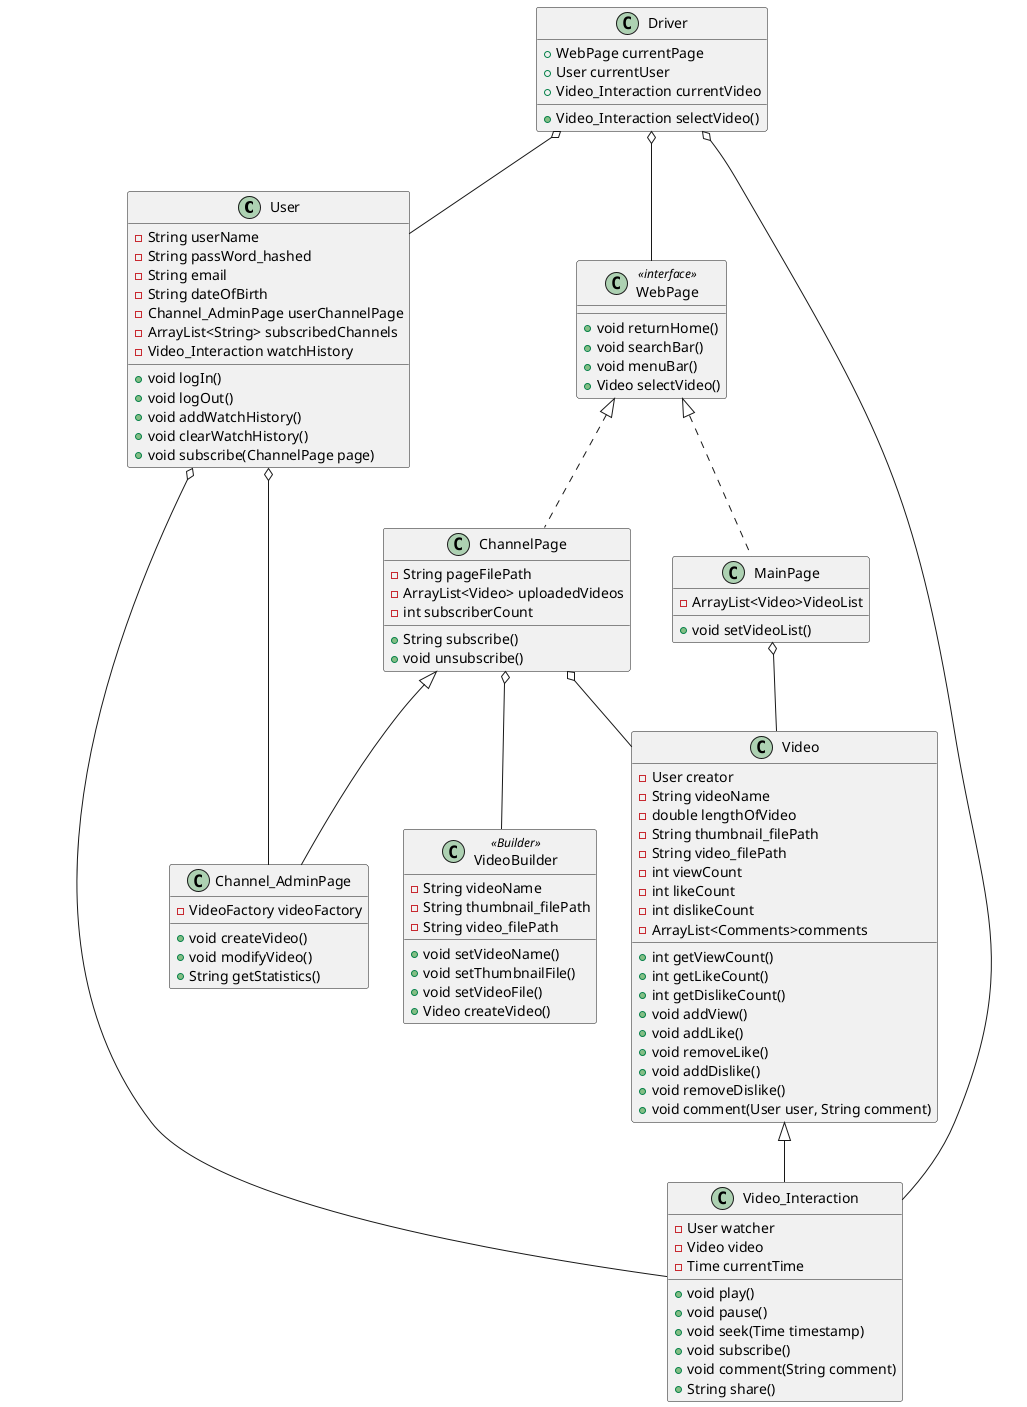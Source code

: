 @startuml

class User{
    -String userName
    -String passWord_hashed
    -String email
    -String dateOfBirth
    -Channel_AdminPage userChannelPage
    -ArrayList<String> subscribedChannels
    -Video_Interaction watchHistory
    +void logIn()
    +void logOut()
    +void addWatchHistory()
    +void clearWatchHistory()
    +void subscribe(ChannelPage page)
}


class Video{
    -User creator
    -String videoName
    -double lengthOfVideo
    -String thumbnail_filePath
    -String video_filePath
    -int viewCount
    -int likeCount
    -int dislikeCount
    -ArrayList<Comments>comments
    +int getViewCount()
    +int getLikeCount()
    +int getDislikeCount()
    +void addView()
    +void addLike()
    +void removeLike()
    +void addDislike()
    +void removeDislike()
    +void comment(User user, String comment)
}

class VideoBuilder <<Builder>>{
    -String videoName
    -String thumbnail_filePath
    -String video_filePath
    +void setVideoName()
    +void setThumbnailFile()
    +void setVideoFile()
    +Video createVideo()
}

class Video_Interaction extends Video{
    -User watcher
    -Video video
    -Time currentTime
    +void play()
    +void pause()
    +void seek(Time timestamp)
    +void subscribe()
    +void comment(String comment)
    +String share()
}

class WebPage <<interface>> {
    +void returnHome()
    +void searchBar()
    +void menuBar()
    +Video selectVideo()
}

class ChannelPage implements WebPage{
    -String pageFilePath
    -ArrayList<Video> uploadedVideos
    -int subscriberCount
    +String subscribe()
    +void unsubscribe()
}

class Channel_AdminPage extends ChannelPage{
    -VideoFactory videoFactory
    +void createVideo()
    +void modifyVideo()
    +String getStatistics()
}

class MainPage implements WebPage{
    -ArrayList<Video>VideoList
    +void setVideoList()
}

User o-- Channel_AdminPage
User o-- Video_Interaction
ChannelPage o-- VideoBuilder
ChannelPage o-- Video
MainPage o-- Video

class Driver{
    +WebPage currentPage
    +User currentUser
    +Video_Interaction currentVideo
    +Video_Interaction selectVideo()
}

Driver o-- WebPage
Driver o-- User
Driver o-- Video_Interaction





'class HomePage{
'    -String searchBar
'    -String[] categoryList
'    -Video[] VideoList
'    +void videoCollection()
'    +void chooseVideo()
'    +String getSearchBar()
'    +String chooseCategory()
'    +String selectedVideo()
'}

'class Driver{
'    +void play(Video video)
'    +void skip(Video video)
'    +void share(Video video)
'    +void subscribe(Video video)
'}
'
'class Play{
'    +void play(Video video)
'    +void skip(Video video)
'    +void share(Video video)
'    +void subscribe(Video video)
'}
'
'class Skip{
'    +void play(Video video)
'    +void skip(Video video)
'    +void share(Video video)
'    +void subscribe(Video video)
'}
'
'class Share{
'    +void play(Video video)
'    +void skip(Video video)
'    +void share(Video video)
'    +void subscribe(Video video)
'}
'class Subscribe{
'    +void play(Video video)
'    +void skip(Video video)
'    +void share(Video video)
'    +void subscribe(Video video)
'}

'Driver --o Play
'Driver --o Skip
'Driver --o Share
'Driver --o Subscribe
'
'Video --o Driver
'
'VideoUpload --o Video
'HomePage --o Video
'
'User --o VideoUpload
'User -- HomePage

@enduml